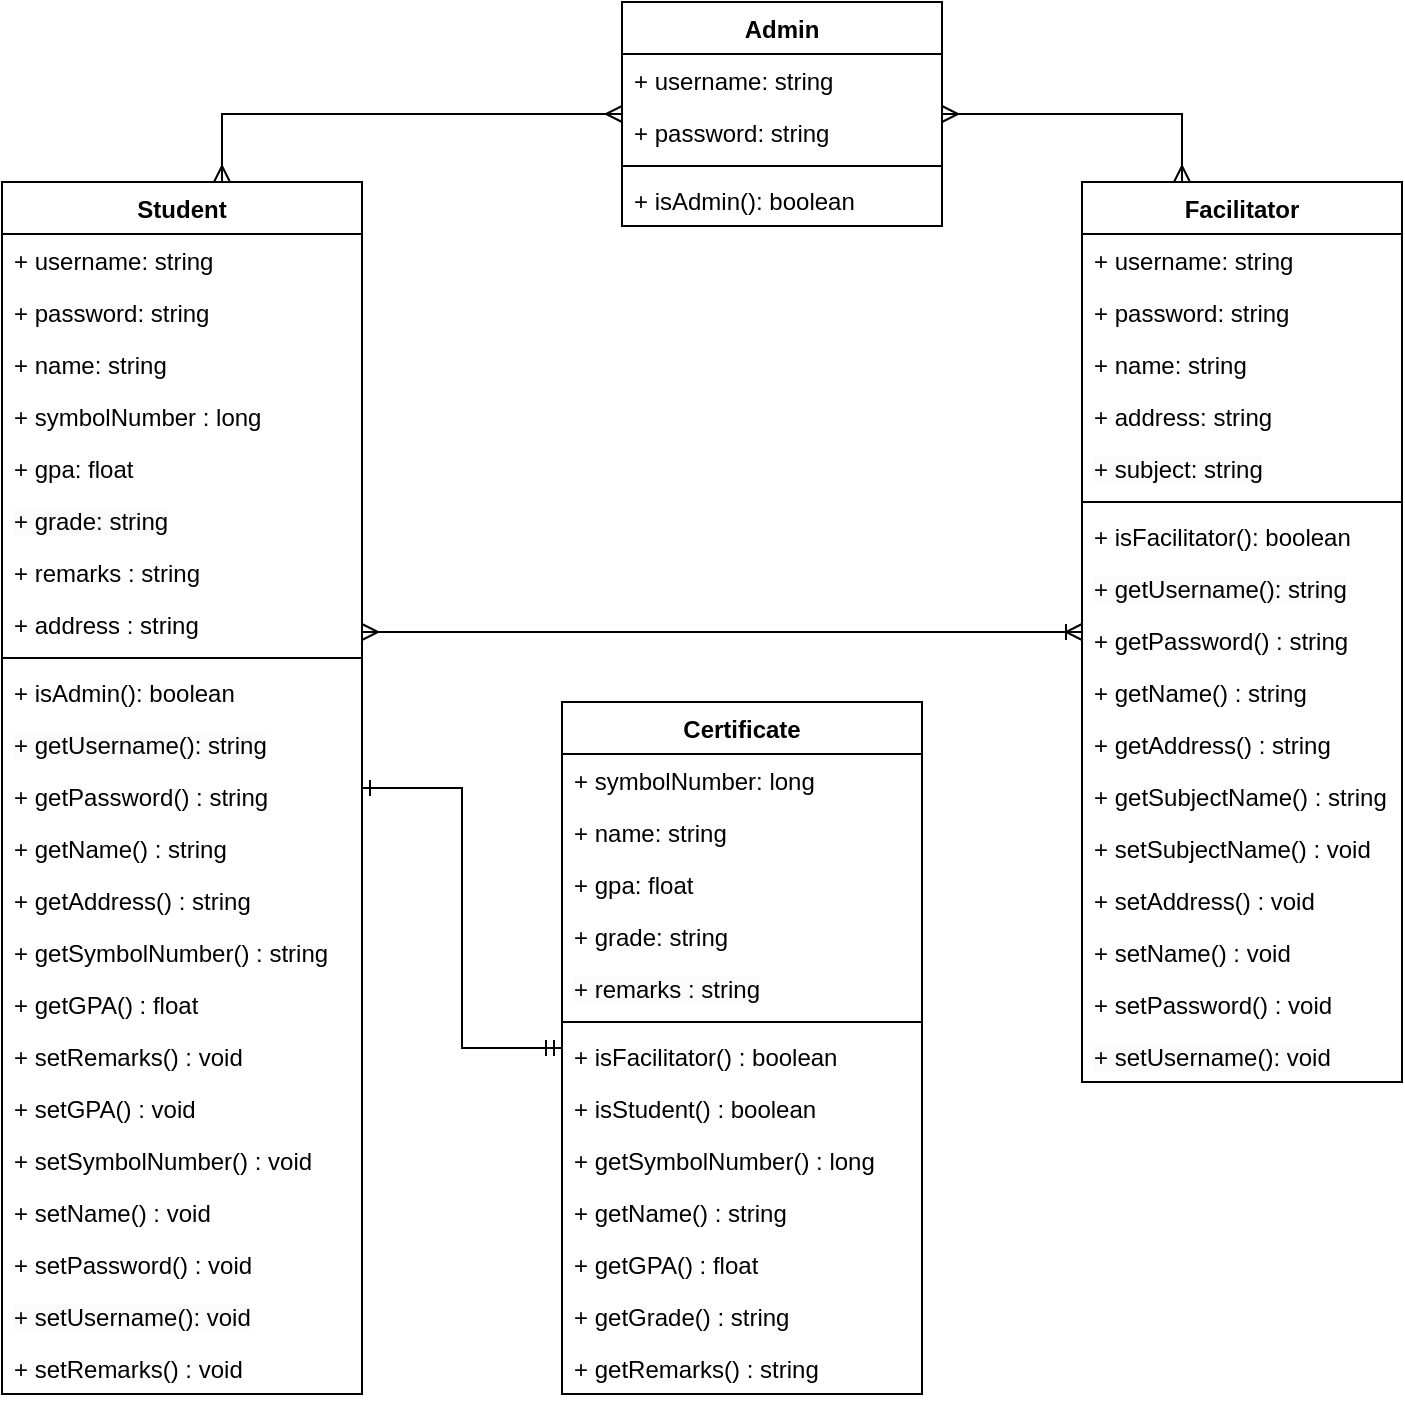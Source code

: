 <mxfile version="21.6.1" type="device">
  <diagram name="Page-1" id="OD7wwf-dkLTXr8Z4Qcdn">
    <mxGraphModel dx="880" dy="452" grid="1" gridSize="10" guides="1" tooltips="1" connect="1" arrows="1" fold="1" page="1" pageScale="1" pageWidth="850" pageHeight="1100" math="0" shadow="0">
      <root>
        <mxCell id="0" />
        <mxCell id="1" parent="0" />
        <mxCell id="n6AfnzJoYrGiMe8sdQj6-85" style="edgeStyle=orthogonalEdgeStyle;rounded=0;orthogonalLoop=1;jettySize=auto;html=1;startArrow=ERmany;startFill=0;endArrow=ERmany;endFill=0;" edge="1" parent="1" source="n6AfnzJoYrGiMe8sdQj6-1" target="n6AfnzJoYrGiMe8sdQj6-6">
          <mxGeometry relative="1" as="geometry">
            <Array as="points">
              <mxPoint x="610" y="76" />
            </Array>
          </mxGeometry>
        </mxCell>
        <mxCell id="n6AfnzJoYrGiMe8sdQj6-86" style="edgeStyle=orthogonalEdgeStyle;rounded=0;orthogonalLoop=1;jettySize=auto;html=1;startArrow=ERmany;startFill=0;endArrow=ERmany;endFill=0;" edge="1" parent="1" source="n6AfnzJoYrGiMe8sdQj6-1" target="n6AfnzJoYrGiMe8sdQj6-58">
          <mxGeometry relative="1" as="geometry">
            <Array as="points">
              <mxPoint x="130" y="76" />
            </Array>
          </mxGeometry>
        </mxCell>
        <mxCell id="n6AfnzJoYrGiMe8sdQj6-1" value="Admin" style="swimlane;fontStyle=1;align=center;verticalAlign=top;childLayout=stackLayout;horizontal=1;startSize=26;horizontalStack=0;resizeParent=1;resizeParentMax=0;resizeLast=0;collapsible=1;marginBottom=0;whiteSpace=wrap;html=1;" vertex="1" parent="1">
          <mxGeometry x="330" y="20" width="160" height="112" as="geometry" />
        </mxCell>
        <mxCell id="n6AfnzJoYrGiMe8sdQj6-2" value="+ username: string" style="text;strokeColor=none;fillColor=none;align=left;verticalAlign=top;spacingLeft=4;spacingRight=4;overflow=hidden;rotatable=0;points=[[0,0.5],[1,0.5]];portConstraint=eastwest;whiteSpace=wrap;html=1;" vertex="1" parent="n6AfnzJoYrGiMe8sdQj6-1">
          <mxGeometry y="26" width="160" height="26" as="geometry" />
        </mxCell>
        <mxCell id="n6AfnzJoYrGiMe8sdQj6-5" value="+ password: string" style="text;strokeColor=none;fillColor=none;align=left;verticalAlign=top;spacingLeft=4;spacingRight=4;overflow=hidden;rotatable=0;points=[[0,0.5],[1,0.5]];portConstraint=eastwest;whiteSpace=wrap;html=1;" vertex="1" parent="n6AfnzJoYrGiMe8sdQj6-1">
          <mxGeometry y="52" width="160" height="26" as="geometry" />
        </mxCell>
        <mxCell id="n6AfnzJoYrGiMe8sdQj6-3" value="" style="line;strokeWidth=1;fillColor=none;align=left;verticalAlign=middle;spacingTop=-1;spacingLeft=3;spacingRight=3;rotatable=0;labelPosition=right;points=[];portConstraint=eastwest;strokeColor=inherit;" vertex="1" parent="n6AfnzJoYrGiMe8sdQj6-1">
          <mxGeometry y="78" width="160" height="8" as="geometry" />
        </mxCell>
        <mxCell id="n6AfnzJoYrGiMe8sdQj6-4" value="+ isAdmin(): boolean" style="text;strokeColor=none;fillColor=none;align=left;verticalAlign=top;spacingLeft=4;spacingRight=4;overflow=hidden;rotatable=0;points=[[0,0.5],[1,0.5]];portConstraint=eastwest;whiteSpace=wrap;html=1;" vertex="1" parent="n6AfnzJoYrGiMe8sdQj6-1">
          <mxGeometry y="86" width="160" height="26" as="geometry" />
        </mxCell>
        <mxCell id="n6AfnzJoYrGiMe8sdQj6-88" style="edgeStyle=orthogonalEdgeStyle;rounded=0;orthogonalLoop=1;jettySize=auto;html=1;endArrow=ERmany;endFill=0;startArrow=ERoneToMany;startFill=0;" edge="1" parent="1" source="n6AfnzJoYrGiMe8sdQj6-6" target="n6AfnzJoYrGiMe8sdQj6-58">
          <mxGeometry relative="1" as="geometry">
            <Array as="points">
              <mxPoint x="180" y="357" />
              <mxPoint x="180" y="357" />
            </Array>
          </mxGeometry>
        </mxCell>
        <mxCell id="n6AfnzJoYrGiMe8sdQj6-6" value="Facilitator" style="swimlane;fontStyle=1;align=center;verticalAlign=top;childLayout=stackLayout;horizontal=1;startSize=26;horizontalStack=0;resizeParent=1;resizeParentMax=0;resizeLast=0;collapsible=1;marginBottom=0;whiteSpace=wrap;html=1;" vertex="1" parent="1">
          <mxGeometry x="560" y="110" width="160" height="450" as="geometry" />
        </mxCell>
        <mxCell id="n6AfnzJoYrGiMe8sdQj6-7" value="+ username: string" style="text;strokeColor=none;fillColor=none;align=left;verticalAlign=top;spacingLeft=4;spacingRight=4;overflow=hidden;rotatable=0;points=[[0,0.5],[1,0.5]];portConstraint=eastwest;whiteSpace=wrap;html=1;" vertex="1" parent="n6AfnzJoYrGiMe8sdQj6-6">
          <mxGeometry y="26" width="160" height="26" as="geometry" />
        </mxCell>
        <mxCell id="n6AfnzJoYrGiMe8sdQj6-8" value="+ password: string" style="text;strokeColor=none;fillColor=none;align=left;verticalAlign=top;spacingLeft=4;spacingRight=4;overflow=hidden;rotatable=0;points=[[0,0.5],[1,0.5]];portConstraint=eastwest;whiteSpace=wrap;html=1;" vertex="1" parent="n6AfnzJoYrGiMe8sdQj6-6">
          <mxGeometry y="52" width="160" height="26" as="geometry" />
        </mxCell>
        <mxCell id="n6AfnzJoYrGiMe8sdQj6-11" value="+ name: string" style="text;strokeColor=none;fillColor=none;align=left;verticalAlign=top;spacingLeft=4;spacingRight=4;overflow=hidden;rotatable=0;points=[[0,0.5],[1,0.5]];portConstraint=eastwest;whiteSpace=wrap;html=1;" vertex="1" parent="n6AfnzJoYrGiMe8sdQj6-6">
          <mxGeometry y="78" width="160" height="26" as="geometry" />
        </mxCell>
        <mxCell id="n6AfnzJoYrGiMe8sdQj6-14" value="+ address: string" style="text;strokeColor=none;fillColor=none;align=left;verticalAlign=top;spacingLeft=4;spacingRight=4;overflow=hidden;rotatable=0;points=[[0,0.5],[1,0.5]];portConstraint=eastwest;whiteSpace=wrap;html=1;" vertex="1" parent="n6AfnzJoYrGiMe8sdQj6-6">
          <mxGeometry y="104" width="160" height="26" as="geometry" />
        </mxCell>
        <mxCell id="n6AfnzJoYrGiMe8sdQj6-13" value="&lt;span style=&quot;color: rgb(0, 0, 0); font-family: Helvetica; font-size: 12px; font-style: normal; font-variant-ligatures: normal; font-variant-caps: normal; font-weight: 400; letter-spacing: normal; orphans: 2; text-align: left; text-indent: 0px; text-transform: none; widows: 2; word-spacing: 0px; -webkit-text-stroke-width: 0px; background-color: rgb(251, 251, 251); text-decoration-thickness: initial; text-decoration-style: initial; text-decoration-color: initial; float: none; display: inline !important;&quot;&gt;+ subject: string&lt;/span&gt;" style="text;strokeColor=none;fillColor=none;align=left;verticalAlign=top;spacingLeft=4;spacingRight=4;overflow=hidden;rotatable=0;points=[[0,0.5],[1,0.5]];portConstraint=eastwest;whiteSpace=wrap;html=1;" vertex="1" parent="n6AfnzJoYrGiMe8sdQj6-6">
          <mxGeometry y="130" width="160" height="26" as="geometry" />
        </mxCell>
        <mxCell id="n6AfnzJoYrGiMe8sdQj6-9" value="" style="line;strokeWidth=1;fillColor=none;align=left;verticalAlign=middle;spacingTop=-1;spacingLeft=3;spacingRight=3;rotatable=0;labelPosition=right;points=[];portConstraint=eastwest;strokeColor=inherit;" vertex="1" parent="n6AfnzJoYrGiMe8sdQj6-6">
          <mxGeometry y="156" width="160" height="8" as="geometry" />
        </mxCell>
        <mxCell id="n6AfnzJoYrGiMe8sdQj6-10" value="+ isFacilitator(): boolean" style="text;strokeColor=none;fillColor=none;align=left;verticalAlign=top;spacingLeft=4;spacingRight=4;overflow=hidden;rotatable=0;points=[[0,0.5],[1,0.5]];portConstraint=eastwest;whiteSpace=wrap;html=1;" vertex="1" parent="n6AfnzJoYrGiMe8sdQj6-6">
          <mxGeometry y="164" width="160" height="26" as="geometry" />
        </mxCell>
        <mxCell id="n6AfnzJoYrGiMe8sdQj6-20" value="&lt;span style=&quot;color: rgb(0, 0, 0); font-family: Helvetica; font-size: 12px; font-style: normal; font-variant-ligatures: normal; font-variant-caps: normal; font-weight: 400; letter-spacing: normal; orphans: 2; text-align: left; text-indent: 0px; text-transform: none; widows: 2; word-spacing: 0px; -webkit-text-stroke-width: 0px; background-color: rgb(251, 251, 251); text-decoration-thickness: initial; text-decoration-style: initial; text-decoration-color: initial; float: none; display: inline !important;&quot;&gt;+ getUsername(): string&lt;/span&gt;" style="text;strokeColor=none;fillColor=none;align=left;verticalAlign=top;spacingLeft=4;spacingRight=4;overflow=hidden;rotatable=0;points=[[0,0.5],[1,0.5]];portConstraint=eastwest;whiteSpace=wrap;html=1;" vertex="1" parent="n6AfnzJoYrGiMe8sdQj6-6">
          <mxGeometry y="190" width="160" height="26" as="geometry" />
        </mxCell>
        <mxCell id="n6AfnzJoYrGiMe8sdQj6-19" value="+ getPassword() : string" style="text;strokeColor=none;fillColor=none;align=left;verticalAlign=top;spacingLeft=4;spacingRight=4;overflow=hidden;rotatable=0;points=[[0,0.5],[1,0.5]];portConstraint=eastwest;whiteSpace=wrap;html=1;" vertex="1" parent="n6AfnzJoYrGiMe8sdQj6-6">
          <mxGeometry y="216" width="160" height="26" as="geometry" />
        </mxCell>
        <mxCell id="n6AfnzJoYrGiMe8sdQj6-18" value="+ getName() : string" style="text;strokeColor=none;fillColor=none;align=left;verticalAlign=top;spacingLeft=4;spacingRight=4;overflow=hidden;rotatable=0;points=[[0,0.5],[1,0.5]];portConstraint=eastwest;whiteSpace=wrap;html=1;" vertex="1" parent="n6AfnzJoYrGiMe8sdQj6-6">
          <mxGeometry y="242" width="160" height="26" as="geometry" />
        </mxCell>
        <mxCell id="n6AfnzJoYrGiMe8sdQj6-17" value="+ getAddress() : string" style="text;strokeColor=none;fillColor=none;align=left;verticalAlign=top;spacingLeft=4;spacingRight=4;overflow=hidden;rotatable=0;points=[[0,0.5],[1,0.5]];portConstraint=eastwest;whiteSpace=wrap;html=1;" vertex="1" parent="n6AfnzJoYrGiMe8sdQj6-6">
          <mxGeometry y="268" width="160" height="26" as="geometry" />
        </mxCell>
        <mxCell id="n6AfnzJoYrGiMe8sdQj6-16" value="+ getSubjectName() : string" style="text;strokeColor=none;fillColor=none;align=left;verticalAlign=top;spacingLeft=4;spacingRight=4;overflow=hidden;rotatable=0;points=[[0,0.5],[1,0.5]];portConstraint=eastwest;whiteSpace=wrap;html=1;" vertex="1" parent="n6AfnzJoYrGiMe8sdQj6-6">
          <mxGeometry y="294" width="160" height="26" as="geometry" />
        </mxCell>
        <mxCell id="n6AfnzJoYrGiMe8sdQj6-25" value="+ setSubjectName() : void" style="text;strokeColor=none;fillColor=none;align=left;verticalAlign=top;spacingLeft=4;spacingRight=4;overflow=hidden;rotatable=0;points=[[0,0.5],[1,0.5]];portConstraint=eastwest;whiteSpace=wrap;html=1;" vertex="1" parent="n6AfnzJoYrGiMe8sdQj6-6">
          <mxGeometry y="320" width="160" height="26" as="geometry" />
        </mxCell>
        <mxCell id="n6AfnzJoYrGiMe8sdQj6-24" value="+ setAddress() : void" style="text;strokeColor=none;fillColor=none;align=left;verticalAlign=top;spacingLeft=4;spacingRight=4;overflow=hidden;rotatable=0;points=[[0,0.5],[1,0.5]];portConstraint=eastwest;whiteSpace=wrap;html=1;" vertex="1" parent="n6AfnzJoYrGiMe8sdQj6-6">
          <mxGeometry y="346" width="160" height="26" as="geometry" />
        </mxCell>
        <mxCell id="n6AfnzJoYrGiMe8sdQj6-23" value="+ setName() : void" style="text;strokeColor=none;fillColor=none;align=left;verticalAlign=top;spacingLeft=4;spacingRight=4;overflow=hidden;rotatable=0;points=[[0,0.5],[1,0.5]];portConstraint=eastwest;whiteSpace=wrap;html=1;" vertex="1" parent="n6AfnzJoYrGiMe8sdQj6-6">
          <mxGeometry y="372" width="160" height="26" as="geometry" />
        </mxCell>
        <mxCell id="n6AfnzJoYrGiMe8sdQj6-22" value="+ setPassword() : void" style="text;strokeColor=none;fillColor=none;align=left;verticalAlign=top;spacingLeft=4;spacingRight=4;overflow=hidden;rotatable=0;points=[[0,0.5],[1,0.5]];portConstraint=eastwest;whiteSpace=wrap;html=1;" vertex="1" parent="n6AfnzJoYrGiMe8sdQj6-6">
          <mxGeometry y="398" width="160" height="26" as="geometry" />
        </mxCell>
        <mxCell id="n6AfnzJoYrGiMe8sdQj6-21" value="&lt;span style=&quot;color: rgb(0, 0, 0); font-family: Helvetica; font-size: 12px; font-style: normal; font-variant-ligatures: normal; font-variant-caps: normal; font-weight: 400; letter-spacing: normal; orphans: 2; text-align: left; text-indent: 0px; text-transform: none; widows: 2; word-spacing: 0px; -webkit-text-stroke-width: 0px; background-color: rgb(251, 251, 251); text-decoration-thickness: initial; text-decoration-style: initial; text-decoration-color: initial; float: none; display: inline !important;&quot;&gt;+ setUsername(): void&lt;/span&gt;" style="text;strokeColor=none;fillColor=none;align=left;verticalAlign=top;spacingLeft=4;spacingRight=4;overflow=hidden;rotatable=0;points=[[0,0.5],[1,0.5]];portConstraint=eastwest;whiteSpace=wrap;html=1;" vertex="1" parent="n6AfnzJoYrGiMe8sdQj6-6">
          <mxGeometry y="424" width="160" height="26" as="geometry" />
        </mxCell>
        <mxCell id="n6AfnzJoYrGiMe8sdQj6-26" value="Certificate" style="swimlane;fontStyle=1;align=center;verticalAlign=top;childLayout=stackLayout;horizontal=1;startSize=26;horizontalStack=0;resizeParent=1;resizeParentMax=0;resizeLast=0;collapsible=1;marginBottom=0;whiteSpace=wrap;html=1;" vertex="1" parent="1">
          <mxGeometry x="300" y="370" width="180" height="346" as="geometry" />
        </mxCell>
        <mxCell id="n6AfnzJoYrGiMe8sdQj6-27" value="+ symbolNumber: long" style="text;strokeColor=none;fillColor=none;align=left;verticalAlign=top;spacingLeft=4;spacingRight=4;overflow=hidden;rotatable=0;points=[[0,0.5],[1,0.5]];portConstraint=eastwest;whiteSpace=wrap;html=1;" vertex="1" parent="n6AfnzJoYrGiMe8sdQj6-26">
          <mxGeometry y="26" width="180" height="26" as="geometry" />
        </mxCell>
        <mxCell id="n6AfnzJoYrGiMe8sdQj6-28" value="+ name: string" style="text;strokeColor=none;fillColor=none;align=left;verticalAlign=top;spacingLeft=4;spacingRight=4;overflow=hidden;rotatable=0;points=[[0,0.5],[1,0.5]];portConstraint=eastwest;whiteSpace=wrap;html=1;" vertex="1" parent="n6AfnzJoYrGiMe8sdQj6-26">
          <mxGeometry y="52" width="180" height="26" as="geometry" />
        </mxCell>
        <mxCell id="n6AfnzJoYrGiMe8sdQj6-29" value="+ gpa: float" style="text;strokeColor=none;fillColor=none;align=left;verticalAlign=top;spacingLeft=4;spacingRight=4;overflow=hidden;rotatable=0;points=[[0,0.5],[1,0.5]];portConstraint=eastwest;whiteSpace=wrap;html=1;" vertex="1" parent="n6AfnzJoYrGiMe8sdQj6-26">
          <mxGeometry y="78" width="180" height="26" as="geometry" />
        </mxCell>
        <mxCell id="n6AfnzJoYrGiMe8sdQj6-30" value="+ grade: string" style="text;strokeColor=none;fillColor=none;align=left;verticalAlign=top;spacingLeft=4;spacingRight=4;overflow=hidden;rotatable=0;points=[[0,0.5],[1,0.5]];portConstraint=eastwest;whiteSpace=wrap;html=1;" vertex="1" parent="n6AfnzJoYrGiMe8sdQj6-26">
          <mxGeometry y="104" width="180" height="26" as="geometry" />
        </mxCell>
        <mxCell id="n6AfnzJoYrGiMe8sdQj6-31" value="&lt;span style=&quot;color: rgb(0, 0, 0); font-family: Helvetica; font-size: 12px; font-style: normal; font-variant-ligatures: normal; font-variant-caps: normal; font-weight: 400; letter-spacing: normal; orphans: 2; text-align: left; text-indent: 0px; text-transform: none; widows: 2; word-spacing: 0px; -webkit-text-stroke-width: 0px; background-color: rgb(251, 251, 251); text-decoration-thickness: initial; text-decoration-style: initial; text-decoration-color: initial; float: none; display: inline !important;&quot;&gt;+ remarks : string&lt;/span&gt;" style="text;strokeColor=none;fillColor=none;align=left;verticalAlign=top;spacingLeft=4;spacingRight=4;overflow=hidden;rotatable=0;points=[[0,0.5],[1,0.5]];portConstraint=eastwest;whiteSpace=wrap;html=1;" vertex="1" parent="n6AfnzJoYrGiMe8sdQj6-26">
          <mxGeometry y="130" width="180" height="26" as="geometry" />
        </mxCell>
        <mxCell id="n6AfnzJoYrGiMe8sdQj6-32" value="" style="line;strokeWidth=1;fillColor=none;align=left;verticalAlign=middle;spacingTop=-1;spacingLeft=3;spacingRight=3;rotatable=0;labelPosition=right;points=[];portConstraint=eastwest;strokeColor=inherit;" vertex="1" parent="n6AfnzJoYrGiMe8sdQj6-26">
          <mxGeometry y="156" width="180" height="8" as="geometry" />
        </mxCell>
        <mxCell id="n6AfnzJoYrGiMe8sdQj6-33" value="+ isFacilitator() : boolean" style="text;strokeColor=none;fillColor=none;align=left;verticalAlign=top;spacingLeft=4;spacingRight=4;overflow=hidden;rotatable=0;points=[[0,0.5],[1,0.5]];portConstraint=eastwest;whiteSpace=wrap;html=1;" vertex="1" parent="n6AfnzJoYrGiMe8sdQj6-26">
          <mxGeometry y="164" width="180" height="26" as="geometry" />
        </mxCell>
        <mxCell id="n6AfnzJoYrGiMe8sdQj6-34" value="+ isStudent() : boolean" style="text;strokeColor=none;fillColor=none;align=left;verticalAlign=top;spacingLeft=4;spacingRight=4;overflow=hidden;rotatable=0;points=[[0,0.5],[1,0.5]];portConstraint=eastwest;whiteSpace=wrap;html=1;" vertex="1" parent="n6AfnzJoYrGiMe8sdQj6-26">
          <mxGeometry y="190" width="180" height="26" as="geometry" />
        </mxCell>
        <mxCell id="n6AfnzJoYrGiMe8sdQj6-35" value="+ getSymbolNumber() : long" style="text;strokeColor=none;fillColor=none;align=left;verticalAlign=top;spacingLeft=4;spacingRight=4;overflow=hidden;rotatable=0;points=[[0,0.5],[1,0.5]];portConstraint=eastwest;whiteSpace=wrap;html=1;" vertex="1" parent="n6AfnzJoYrGiMe8sdQj6-26">
          <mxGeometry y="216" width="180" height="26" as="geometry" />
        </mxCell>
        <mxCell id="n6AfnzJoYrGiMe8sdQj6-36" value="+ getName() : string" style="text;strokeColor=none;fillColor=none;align=left;verticalAlign=top;spacingLeft=4;spacingRight=4;overflow=hidden;rotatable=0;points=[[0,0.5],[1,0.5]];portConstraint=eastwest;whiteSpace=wrap;html=1;" vertex="1" parent="n6AfnzJoYrGiMe8sdQj6-26">
          <mxGeometry y="242" width="180" height="26" as="geometry" />
        </mxCell>
        <mxCell id="n6AfnzJoYrGiMe8sdQj6-37" value="+ getGPA() : float" style="text;strokeColor=none;fillColor=none;align=left;verticalAlign=top;spacingLeft=4;spacingRight=4;overflow=hidden;rotatable=0;points=[[0,0.5],[1,0.5]];portConstraint=eastwest;whiteSpace=wrap;html=1;" vertex="1" parent="n6AfnzJoYrGiMe8sdQj6-26">
          <mxGeometry y="268" width="180" height="26" as="geometry" />
        </mxCell>
        <mxCell id="n6AfnzJoYrGiMe8sdQj6-38" value="+ getGrade() : string" style="text;strokeColor=none;fillColor=none;align=left;verticalAlign=top;spacingLeft=4;spacingRight=4;overflow=hidden;rotatable=0;points=[[0,0.5],[1,0.5]];portConstraint=eastwest;whiteSpace=wrap;html=1;" vertex="1" parent="n6AfnzJoYrGiMe8sdQj6-26">
          <mxGeometry y="294" width="180" height="26" as="geometry" />
        </mxCell>
        <mxCell id="n6AfnzJoYrGiMe8sdQj6-39" value="+ getRemarks() : string" style="text;strokeColor=none;fillColor=none;align=left;verticalAlign=top;spacingLeft=4;spacingRight=4;overflow=hidden;rotatable=0;points=[[0,0.5],[1,0.5]];portConstraint=eastwest;whiteSpace=wrap;html=1;" vertex="1" parent="n6AfnzJoYrGiMe8sdQj6-26">
          <mxGeometry y="320" width="180" height="26" as="geometry" />
        </mxCell>
        <mxCell id="n6AfnzJoYrGiMe8sdQj6-87" style="edgeStyle=orthogonalEdgeStyle;rounded=0;orthogonalLoop=1;jettySize=auto;html=1;startArrow=ERone;startFill=0;endArrow=ERmandOne;endFill=0;" edge="1" parent="1" source="n6AfnzJoYrGiMe8sdQj6-58" target="n6AfnzJoYrGiMe8sdQj6-26">
          <mxGeometry relative="1" as="geometry" />
        </mxCell>
        <mxCell id="n6AfnzJoYrGiMe8sdQj6-58" value="Student" style="swimlane;fontStyle=1;align=center;verticalAlign=top;childLayout=stackLayout;horizontal=1;startSize=26;horizontalStack=0;resizeParent=1;resizeParentMax=0;resizeLast=0;collapsible=1;marginBottom=0;whiteSpace=wrap;html=1;" vertex="1" parent="1">
          <mxGeometry x="20" y="110" width="180" height="606" as="geometry" />
        </mxCell>
        <mxCell id="n6AfnzJoYrGiMe8sdQj6-59" value="+ username: string" style="text;strokeColor=none;fillColor=none;align=left;verticalAlign=top;spacingLeft=4;spacingRight=4;overflow=hidden;rotatable=0;points=[[0,0.5],[1,0.5]];portConstraint=eastwest;whiteSpace=wrap;html=1;" vertex="1" parent="n6AfnzJoYrGiMe8sdQj6-58">
          <mxGeometry y="26" width="180" height="26" as="geometry" />
        </mxCell>
        <mxCell id="n6AfnzJoYrGiMe8sdQj6-60" value="+ password: string" style="text;strokeColor=none;fillColor=none;align=left;verticalAlign=top;spacingLeft=4;spacingRight=4;overflow=hidden;rotatable=0;points=[[0,0.5],[1,0.5]];portConstraint=eastwest;whiteSpace=wrap;html=1;" vertex="1" parent="n6AfnzJoYrGiMe8sdQj6-58">
          <mxGeometry y="52" width="180" height="26" as="geometry" />
        </mxCell>
        <mxCell id="n6AfnzJoYrGiMe8sdQj6-61" value="+ name: string" style="text;strokeColor=none;fillColor=none;align=left;verticalAlign=top;spacingLeft=4;spacingRight=4;overflow=hidden;rotatable=0;points=[[0,0.5],[1,0.5]];portConstraint=eastwest;whiteSpace=wrap;html=1;" vertex="1" parent="n6AfnzJoYrGiMe8sdQj6-58">
          <mxGeometry y="78" width="180" height="26" as="geometry" />
        </mxCell>
        <mxCell id="n6AfnzJoYrGiMe8sdQj6-78" value="+ symbolNumber : long" style="text;strokeColor=none;fillColor=none;align=left;verticalAlign=top;spacingLeft=4;spacingRight=4;overflow=hidden;rotatable=0;points=[[0,0.5],[1,0.5]];portConstraint=eastwest;whiteSpace=wrap;html=1;" vertex="1" parent="n6AfnzJoYrGiMe8sdQj6-58">
          <mxGeometry y="104" width="180" height="26" as="geometry" />
        </mxCell>
        <mxCell id="n6AfnzJoYrGiMe8sdQj6-62" value="+ gpa: float" style="text;strokeColor=none;fillColor=none;align=left;verticalAlign=top;spacingLeft=4;spacingRight=4;overflow=hidden;rotatable=0;points=[[0,0.5],[1,0.5]];portConstraint=eastwest;whiteSpace=wrap;html=1;" vertex="1" parent="n6AfnzJoYrGiMe8sdQj6-58">
          <mxGeometry y="130" width="180" height="26" as="geometry" />
        </mxCell>
        <mxCell id="n6AfnzJoYrGiMe8sdQj6-63" value="&lt;span style=&quot;color: rgb(0, 0, 0); font-family: Helvetica; font-size: 12px; font-style: normal; font-variant-ligatures: normal; font-variant-caps: normal; font-weight: 400; letter-spacing: normal; orphans: 2; text-align: left; text-indent: 0px; text-transform: none; widows: 2; word-spacing: 0px; -webkit-text-stroke-width: 0px; background-color: rgb(251, 251, 251); text-decoration-thickness: initial; text-decoration-style: initial; text-decoration-color: initial; float: none; display: inline !important;&quot;&gt;+ grade: string&lt;/span&gt;" style="text;strokeColor=none;fillColor=none;align=left;verticalAlign=top;spacingLeft=4;spacingRight=4;overflow=hidden;rotatable=0;points=[[0,0.5],[1,0.5]];portConstraint=eastwest;whiteSpace=wrap;html=1;" vertex="1" parent="n6AfnzJoYrGiMe8sdQj6-58">
          <mxGeometry y="156" width="180" height="26" as="geometry" />
        </mxCell>
        <mxCell id="n6AfnzJoYrGiMe8sdQj6-77" value="+ remarks : string" style="text;strokeColor=none;fillColor=none;align=left;verticalAlign=top;spacingLeft=4;spacingRight=4;overflow=hidden;rotatable=0;points=[[0,0.5],[1,0.5]];portConstraint=eastwest;whiteSpace=wrap;html=1;" vertex="1" parent="n6AfnzJoYrGiMe8sdQj6-58">
          <mxGeometry y="182" width="180" height="26" as="geometry" />
        </mxCell>
        <mxCell id="n6AfnzJoYrGiMe8sdQj6-76" value="+ address : string" style="text;strokeColor=none;fillColor=none;align=left;verticalAlign=top;spacingLeft=4;spacingRight=4;overflow=hidden;rotatable=0;points=[[0,0.5],[1,0.5]];portConstraint=eastwest;whiteSpace=wrap;html=1;" vertex="1" parent="n6AfnzJoYrGiMe8sdQj6-58">
          <mxGeometry y="208" width="180" height="26" as="geometry" />
        </mxCell>
        <mxCell id="n6AfnzJoYrGiMe8sdQj6-64" value="" style="line;strokeWidth=1;fillColor=none;align=left;verticalAlign=middle;spacingTop=-1;spacingLeft=3;spacingRight=3;rotatable=0;labelPosition=right;points=[];portConstraint=eastwest;strokeColor=inherit;" vertex="1" parent="n6AfnzJoYrGiMe8sdQj6-58">
          <mxGeometry y="234" width="180" height="8" as="geometry" />
        </mxCell>
        <mxCell id="n6AfnzJoYrGiMe8sdQj6-65" value="+ isAdmin(): boolean" style="text;strokeColor=none;fillColor=none;align=left;verticalAlign=top;spacingLeft=4;spacingRight=4;overflow=hidden;rotatable=0;points=[[0,0.5],[1,0.5]];portConstraint=eastwest;whiteSpace=wrap;html=1;" vertex="1" parent="n6AfnzJoYrGiMe8sdQj6-58">
          <mxGeometry y="242" width="180" height="26" as="geometry" />
        </mxCell>
        <mxCell id="n6AfnzJoYrGiMe8sdQj6-66" value="&lt;span style=&quot;color: rgb(0, 0, 0); font-family: Helvetica; font-size: 12px; font-style: normal; font-variant-ligatures: normal; font-variant-caps: normal; font-weight: 400; letter-spacing: normal; orphans: 2; text-align: left; text-indent: 0px; text-transform: none; widows: 2; word-spacing: 0px; -webkit-text-stroke-width: 0px; background-color: rgb(251, 251, 251); text-decoration-thickness: initial; text-decoration-style: initial; text-decoration-color: initial; float: none; display: inline !important;&quot;&gt;+ getUsername(): string&lt;/span&gt;" style="text;strokeColor=none;fillColor=none;align=left;verticalAlign=top;spacingLeft=4;spacingRight=4;overflow=hidden;rotatable=0;points=[[0,0.5],[1,0.5]];portConstraint=eastwest;whiteSpace=wrap;html=1;" vertex="1" parent="n6AfnzJoYrGiMe8sdQj6-58">
          <mxGeometry y="268" width="180" height="26" as="geometry" />
        </mxCell>
        <mxCell id="n6AfnzJoYrGiMe8sdQj6-67" value="+ getPassword() : string" style="text;strokeColor=none;fillColor=none;align=left;verticalAlign=top;spacingLeft=4;spacingRight=4;overflow=hidden;rotatable=0;points=[[0,0.5],[1,0.5]];portConstraint=eastwest;whiteSpace=wrap;html=1;" vertex="1" parent="n6AfnzJoYrGiMe8sdQj6-58">
          <mxGeometry y="294" width="180" height="26" as="geometry" />
        </mxCell>
        <mxCell id="n6AfnzJoYrGiMe8sdQj6-68" value="+ getName() : string" style="text;strokeColor=none;fillColor=none;align=left;verticalAlign=top;spacingLeft=4;spacingRight=4;overflow=hidden;rotatable=0;points=[[0,0.5],[1,0.5]];portConstraint=eastwest;whiteSpace=wrap;html=1;" vertex="1" parent="n6AfnzJoYrGiMe8sdQj6-58">
          <mxGeometry y="320" width="180" height="26" as="geometry" />
        </mxCell>
        <mxCell id="n6AfnzJoYrGiMe8sdQj6-69" value="+ getAddress() : string" style="text;strokeColor=none;fillColor=none;align=left;verticalAlign=top;spacingLeft=4;spacingRight=4;overflow=hidden;rotatable=0;points=[[0,0.5],[1,0.5]];portConstraint=eastwest;whiteSpace=wrap;html=1;" vertex="1" parent="n6AfnzJoYrGiMe8sdQj6-58">
          <mxGeometry y="346" width="180" height="26" as="geometry" />
        </mxCell>
        <mxCell id="n6AfnzJoYrGiMe8sdQj6-70" value="+ getSymbolNumber() : string" style="text;strokeColor=none;fillColor=none;align=left;verticalAlign=top;spacingLeft=4;spacingRight=4;overflow=hidden;rotatable=0;points=[[0,0.5],[1,0.5]];portConstraint=eastwest;whiteSpace=wrap;html=1;" vertex="1" parent="n6AfnzJoYrGiMe8sdQj6-58">
          <mxGeometry y="372" width="180" height="26" as="geometry" />
        </mxCell>
        <mxCell id="n6AfnzJoYrGiMe8sdQj6-71" value="+ getGPA() : float" style="text;strokeColor=none;fillColor=none;align=left;verticalAlign=top;spacingLeft=4;spacingRight=4;overflow=hidden;rotatable=0;points=[[0,0.5],[1,0.5]];portConstraint=eastwest;whiteSpace=wrap;html=1;" vertex="1" parent="n6AfnzJoYrGiMe8sdQj6-58">
          <mxGeometry y="398" width="180" height="26" as="geometry" />
        </mxCell>
        <mxCell id="n6AfnzJoYrGiMe8sdQj6-84" value="+ setRemarks() : void" style="text;strokeColor=none;fillColor=none;align=left;verticalAlign=top;spacingLeft=4;spacingRight=4;overflow=hidden;rotatable=0;points=[[0,0.5],[1,0.5]];portConstraint=eastwest;whiteSpace=wrap;html=1;" vertex="1" parent="n6AfnzJoYrGiMe8sdQj6-58">
          <mxGeometry y="424" width="180" height="26" as="geometry" />
        </mxCell>
        <mxCell id="n6AfnzJoYrGiMe8sdQj6-83" value="+ setGPA() : void" style="text;strokeColor=none;fillColor=none;align=left;verticalAlign=top;spacingLeft=4;spacingRight=4;overflow=hidden;rotatable=0;points=[[0,0.5],[1,0.5]];portConstraint=eastwest;whiteSpace=wrap;html=1;" vertex="1" parent="n6AfnzJoYrGiMe8sdQj6-58">
          <mxGeometry y="450" width="180" height="26" as="geometry" />
        </mxCell>
        <mxCell id="n6AfnzJoYrGiMe8sdQj6-82" value="+ setSymbolNumber() : void" style="text;strokeColor=none;fillColor=none;align=left;verticalAlign=top;spacingLeft=4;spacingRight=4;overflow=hidden;rotatable=0;points=[[0,0.5],[1,0.5]];portConstraint=eastwest;whiteSpace=wrap;html=1;" vertex="1" parent="n6AfnzJoYrGiMe8sdQj6-58">
          <mxGeometry y="476" width="180" height="26" as="geometry" />
        </mxCell>
        <mxCell id="n6AfnzJoYrGiMe8sdQj6-81" value="+ setName() : void" style="text;strokeColor=none;fillColor=none;align=left;verticalAlign=top;spacingLeft=4;spacingRight=4;overflow=hidden;rotatable=0;points=[[0,0.5],[1,0.5]];portConstraint=eastwest;whiteSpace=wrap;html=1;" vertex="1" parent="n6AfnzJoYrGiMe8sdQj6-58">
          <mxGeometry y="502" width="180" height="26" as="geometry" />
        </mxCell>
        <mxCell id="n6AfnzJoYrGiMe8sdQj6-80" value="+ setPassword() : void" style="text;strokeColor=none;fillColor=none;align=left;verticalAlign=top;spacingLeft=4;spacingRight=4;overflow=hidden;rotatable=0;points=[[0,0.5],[1,0.5]];portConstraint=eastwest;whiteSpace=wrap;html=1;" vertex="1" parent="n6AfnzJoYrGiMe8sdQj6-58">
          <mxGeometry y="528" width="180" height="26" as="geometry" />
        </mxCell>
        <mxCell id="n6AfnzJoYrGiMe8sdQj6-79" value="&lt;span style=&quot;color: rgb(0, 0, 0); font-family: Helvetica; font-size: 12px; font-style: normal; font-variant-ligatures: normal; font-variant-caps: normal; font-weight: 400; letter-spacing: normal; orphans: 2; text-align: left; text-indent: 0px; text-transform: none; widows: 2; word-spacing: 0px; -webkit-text-stroke-width: 0px; background-color: rgb(251, 251, 251); text-decoration-thickness: initial; text-decoration-style: initial; text-decoration-color: initial; float: none; display: inline !important;&quot;&gt;+ setUsername(): void&lt;/span&gt;" style="text;strokeColor=none;fillColor=none;align=left;verticalAlign=top;spacingLeft=4;spacingRight=4;overflow=hidden;rotatable=0;points=[[0,0.5],[1,0.5]];portConstraint=eastwest;whiteSpace=wrap;html=1;" vertex="1" parent="n6AfnzJoYrGiMe8sdQj6-58">
          <mxGeometry y="554" width="180" height="26" as="geometry" />
        </mxCell>
        <mxCell id="n6AfnzJoYrGiMe8sdQj6-72" value="+ setRemarks() : void" style="text;strokeColor=none;fillColor=none;align=left;verticalAlign=top;spacingLeft=4;spacingRight=4;overflow=hidden;rotatable=0;points=[[0,0.5],[1,0.5]];portConstraint=eastwest;whiteSpace=wrap;html=1;" vertex="1" parent="n6AfnzJoYrGiMe8sdQj6-58">
          <mxGeometry y="580" width="180" height="26" as="geometry" />
        </mxCell>
      </root>
    </mxGraphModel>
  </diagram>
</mxfile>
